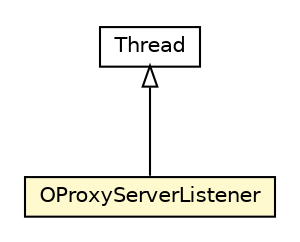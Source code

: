 #!/usr/local/bin/dot
#
# Class diagram 
# Generated by UMLGraph version R5_6-24-gf6e263 (http://www.umlgraph.org/)
#

digraph G {
	edge [fontname="Helvetica",fontsize=10,labelfontname="Helvetica",labelfontsize=10];
	node [fontname="Helvetica",fontsize=10,shape=plaintext];
	nodesep=0.25;
	ranksep=0.5;
	// com.orientechnologies.orient.server.distributed.impl.proxy.OProxyServerListener
	c2851011 [label=<<table title="com.orientechnologies.orient.server.distributed.impl.proxy.OProxyServerListener" border="0" cellborder="1" cellspacing="0" cellpadding="2" port="p" bgcolor="lemonChiffon" href="./OProxyServerListener.html">
		<tr><td><table border="0" cellspacing="0" cellpadding="1">
<tr><td align="center" balign="center"> OProxyServerListener </td></tr>
		</table></td></tr>
		</table>>, URL="./OProxyServerListener.html", fontname="Helvetica", fontcolor="black", fontsize=10.0];
	//com.orientechnologies.orient.server.distributed.impl.proxy.OProxyServerListener extends java.lang.Thread
	c2851181:p -> c2851011:p [dir=back,arrowtail=empty];
	// java.lang.Thread
	c2851181 [label=<<table title="java.lang.Thread" border="0" cellborder="1" cellspacing="0" cellpadding="2" port="p" href="http://java.sun.com/j2se/1.4.2/docs/api/java/lang/Thread.html">
		<tr><td><table border="0" cellspacing="0" cellpadding="1">
<tr><td align="center" balign="center"> Thread </td></tr>
		</table></td></tr>
		</table>>, URL="http://java.sun.com/j2se/1.4.2/docs/api/java/lang/Thread.html", fontname="Helvetica", fontcolor="black", fontsize=10.0];
}

